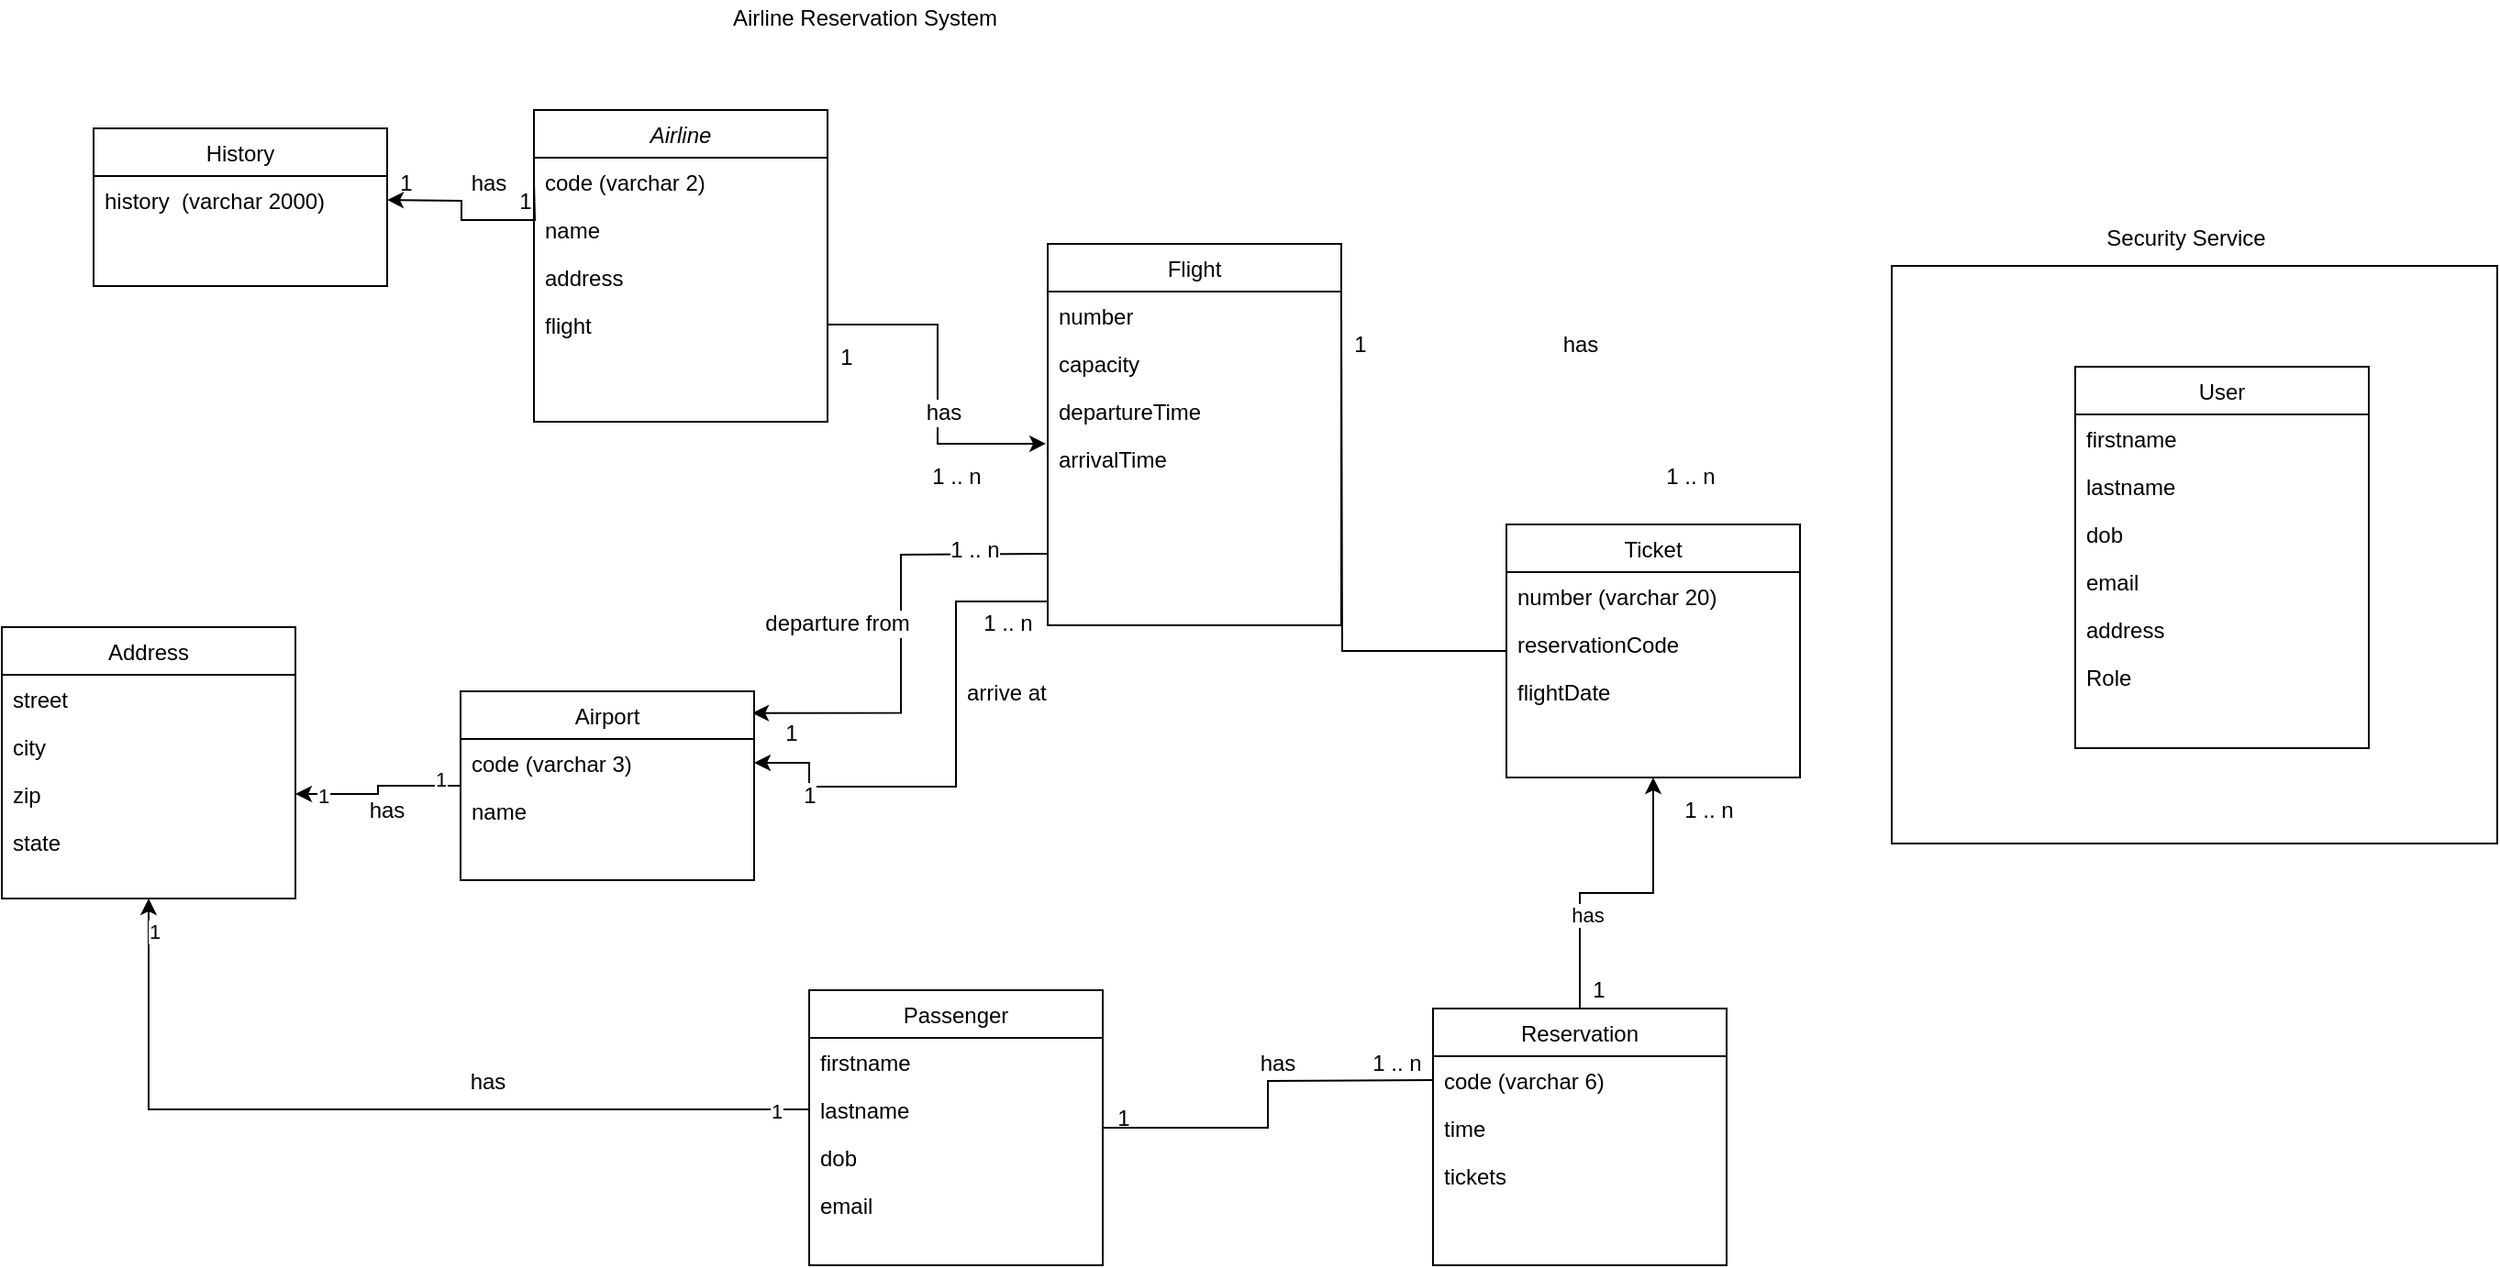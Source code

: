 <mxfile version="13.2.3" type="google"><diagram id="C5RBs43oDa-KdzZeNtuy" name="Page-1"><mxGraphModel dx="2253" dy="853" grid="1" gridSize="10" guides="1" tooltips="1" connect="1" arrows="1" fold="1" page="1" pageScale="1" pageWidth="827" pageHeight="1169" math="0" shadow="0"><root><mxCell id="WIyWlLk6GJQsqaUBKTNV-0"/><mxCell id="WIyWlLk6GJQsqaUBKTNV-1" parent="WIyWlLk6GJQsqaUBKTNV-0"/><mxCell id="Mdcv8r6doVITTmE2x1xT-13" value="" style="rounded=0;whiteSpace=wrap;html=1;labelBackgroundColor=#ffffff;fillColor=#ffffff;" vertex="1" parent="WIyWlLk6GJQsqaUBKTNV-1"><mxGeometry x="960" y="205" width="330" height="315" as="geometry"/></mxCell><mxCell id="zkfFHV4jXpPFQw0GAbJ--0" value="Airline" style="swimlane;fontStyle=2;align=center;verticalAlign=top;childLayout=stackLayout;horizontal=1;startSize=26;horizontalStack=0;resizeParent=1;resizeLast=0;collapsible=1;marginBottom=0;rounded=0;shadow=0;strokeWidth=1;" parent="WIyWlLk6GJQsqaUBKTNV-1" vertex="1"><mxGeometry x="220" y="120" width="160" height="170" as="geometry"><mxRectangle x="230" y="140" width="160" height="26" as="alternateBounds"/></mxGeometry></mxCell><mxCell id="zkfFHV4jXpPFQw0GAbJ--2" value="code (varchar 2)" style="text;align=left;verticalAlign=top;spacingLeft=4;spacingRight=4;overflow=hidden;rotatable=0;points=[[0,0.5],[1,0.5]];portConstraint=eastwest;rounded=0;shadow=0;html=0;" parent="zkfFHV4jXpPFQw0GAbJ--0" vertex="1"><mxGeometry y="26" width="160" height="26" as="geometry"/></mxCell><mxCell id="zkfFHV4jXpPFQw0GAbJ--3" value="name" style="text;align=left;verticalAlign=top;spacingLeft=4;spacingRight=4;overflow=hidden;rotatable=0;points=[[0,0.5],[1,0.5]];portConstraint=eastwest;rounded=0;shadow=0;html=0;" parent="zkfFHV4jXpPFQw0GAbJ--0" vertex="1"><mxGeometry y="52" width="160" height="26" as="geometry"/></mxCell><mxCell id="BGjCoEg_Inrk3mxsIA5D-61" value="address" style="text;align=left;verticalAlign=top;spacingLeft=4;spacingRight=4;overflow=hidden;rotatable=0;points=[[0,0.5],[1,0.5]];portConstraint=eastwest;rounded=0;shadow=0;html=0;" parent="zkfFHV4jXpPFQw0GAbJ--0" vertex="1"><mxGeometry y="78" width="160" height="26" as="geometry"/></mxCell><mxCell id="BGjCoEg_Inrk3mxsIA5D-65" value="flight" style="text;align=left;verticalAlign=top;spacingLeft=4;spacingRight=4;overflow=hidden;rotatable=0;points=[[0,0.5],[1,0.5]];portConstraint=eastwest;rounded=0;shadow=0;html=0;" parent="zkfFHV4jXpPFQw0GAbJ--0" vertex="1"><mxGeometry y="104" width="160" height="26" as="geometry"/></mxCell><mxCell id="BGjCoEg_Inrk3mxsIA5D-40" style="edgeStyle=orthogonalEdgeStyle;rounded=0;orthogonalLoop=1;jettySize=auto;html=1;endArrow=none;endFill=0;startArrow=classic;startFill=1;" parent="WIyWlLk6GJQsqaUBKTNV-1" edge="1"><mxGeometry relative="1" as="geometry"><mxPoint x="140" y="169" as="sourcePoint"/><mxPoint x="220" y="159" as="targetPoint"/></mxGeometry></mxCell><mxCell id="BGjCoEg_Inrk3mxsIA5D-44" value="has" style="text;html=1;align=center;verticalAlign=middle;resizable=0;points=[];autosize=1;labelBackgroundColor=#ffffff;" parent="WIyWlLk6GJQsqaUBKTNV-1" vertex="1"><mxGeometry x="180" y="150" width="30" height="20" as="geometry"/></mxCell><mxCell id="BGjCoEg_Inrk3mxsIA5D-28" value="History" style="swimlane;fontStyle=0;align=center;verticalAlign=top;childLayout=stackLayout;horizontal=1;startSize=26;horizontalStack=0;resizeParent=1;resizeLast=0;collapsible=1;marginBottom=0;rounded=0;shadow=0;strokeWidth=1;" parent="WIyWlLk6GJQsqaUBKTNV-1" vertex="1"><mxGeometry x="-20" y="130" width="160" height="86" as="geometry"><mxRectangle x="340" y="380" width="170" height="26" as="alternateBounds"/></mxGeometry></mxCell><mxCell id="BGjCoEg_Inrk3mxsIA5D-42" value="history  (varchar 2000)" style="text;align=left;verticalAlign=top;spacingLeft=4;spacingRight=4;overflow=hidden;rotatable=0;points=[[0,0.5],[1,0.5]];portConstraint=eastwest;" parent="BGjCoEg_Inrk3mxsIA5D-28" vertex="1"><mxGeometry y="26" width="160" height="26" as="geometry"/></mxCell><mxCell id="BGjCoEg_Inrk3mxsIA5D-45" value="1" style="text;html=1;align=center;verticalAlign=middle;resizable=0;points=[];autosize=1;" parent="WIyWlLk6GJQsqaUBKTNV-1" vertex="1"><mxGeometry x="140" y="150" width="20" height="20" as="geometry"/></mxCell><mxCell id="BGjCoEg_Inrk3mxsIA5D-48" value="1" style="text;html=1;align=center;verticalAlign=middle;resizable=0;points=[];autosize=1;" parent="WIyWlLk6GJQsqaUBKTNV-1" vertex="1"><mxGeometry x="205" y="160" width="20" height="20" as="geometry"/></mxCell><mxCell id="Mdcv8r6doVITTmE2x1xT-22" style="edgeStyle=orthogonalEdgeStyle;rounded=0;orthogonalLoop=1;jettySize=auto;html=1;entryX=1;entryY=0.5;entryDx=0;entryDy=0;startArrow=none;startFill=0;endArrow=classic;endFill=1;" edge="1" parent="WIyWlLk6GJQsqaUBKTNV-1" source="zkfFHV4jXpPFQw0GAbJ--17" target="BGjCoEg_Inrk3mxsIA5D-32"><mxGeometry relative="1" as="geometry"/></mxCell><mxCell id="Mdcv8r6doVITTmE2x1xT-23" value="1" style="edgeLabel;html=1;align=center;verticalAlign=middle;resizable=0;points=[];" vertex="1" connectable="0" parent="Mdcv8r6doVITTmE2x1xT-22"><mxGeometry x="-0.762" y="-4" relative="1" as="geometry"><mxPoint as="offset"/></mxGeometry></mxCell><mxCell id="Mdcv8r6doVITTmE2x1xT-24" value="1" style="edgeLabel;html=1;align=center;verticalAlign=middle;resizable=0;points=[];" vertex="1" connectable="0" parent="Mdcv8r6doVITTmE2x1xT-22"><mxGeometry x="0.691" y="1" relative="1" as="geometry"><mxPoint as="offset"/></mxGeometry></mxCell><mxCell id="BGjCoEg_Inrk3mxsIA5D-95" style="edgeStyle=orthogonalEdgeStyle;rounded=0;orthogonalLoop=1;jettySize=auto;html=1;entryX=0;entryY=0.5;entryDx=0;entryDy=0;startArrow=none;startFill=0;endArrow=none;endFill=0;" parent="WIyWlLk6GJQsqaUBKTNV-1" source="BGjCoEg_Inrk3mxsIA5D-0" edge="1"><mxGeometry relative="1" as="geometry"><mxPoint x="710" y="649" as="targetPoint"/></mxGeometry></mxCell><mxCell id="BGjCoEg_Inrk3mxsIA5D-67" style="edgeStyle=orthogonalEdgeStyle;rounded=0;orthogonalLoop=1;jettySize=auto;html=1;exitX=1;exitY=0.5;exitDx=0;exitDy=0;entryX=-0.006;entryY=0.192;entryDx=0;entryDy=0;entryPerimeter=0;startArrow=none;startFill=0;endArrow=classic;endFill=1;" parent="WIyWlLk6GJQsqaUBKTNV-1" source="BGjCoEg_Inrk3mxsIA5D-65" target="BGjCoEg_Inrk3mxsIA5D-14" edge="1"><mxGeometry relative="1" as="geometry"/></mxCell><mxCell id="BGjCoEg_Inrk3mxsIA5D-70" style="edgeStyle=orthogonalEdgeStyle;rounded=0;orthogonalLoop=1;jettySize=auto;html=1;entryX=0.994;entryY=0.115;entryDx=0;entryDy=0;entryPerimeter=0;startArrow=none;startFill=0;endArrow=classic;endFill=1;" parent="WIyWlLk6GJQsqaUBKTNV-1" target="zkfFHV4jXpPFQw0GAbJ--17" edge="1"><mxGeometry relative="1" as="geometry"><mxPoint x="500" y="362" as="sourcePoint"/></mxGeometry></mxCell><mxCell id="BGjCoEg_Inrk3mxsIA5D-71" style="edgeStyle=orthogonalEdgeStyle;rounded=0;orthogonalLoop=1;jettySize=auto;html=1;entryX=1;entryY=0.5;entryDx=0;entryDy=0;startArrow=none;startFill=0;endArrow=classic;endFill=1;exitX=0;exitY=1;exitDx=0;exitDy=0;" parent="WIyWlLk6GJQsqaUBKTNV-1" source="zkfFHV4jXpPFQw0GAbJ--13" edge="1"><mxGeometry relative="1" as="geometry"><Array as="points"><mxPoint x="500" y="388"/><mxPoint x="450" y="388"/><mxPoint x="450" y="489"/><mxPoint x="370" y="489"/><mxPoint x="370" y="476"/></Array><mxPoint x="460" y="405" as="sourcePoint"/><mxPoint x="340" y="476" as="targetPoint"/></mxGeometry></mxCell><mxCell id="BGjCoEg_Inrk3mxsIA5D-72" value="1" style="text;html=1;align=center;verticalAlign=middle;resizable=0;points=[];autosize=1;labelBackgroundColor=#ffffff;" parent="WIyWlLk6GJQsqaUBKTNV-1" vertex="1"><mxGeometry x="350" y="450" width="20" height="20" as="geometry"/></mxCell><mxCell id="BGjCoEg_Inrk3mxsIA5D-73" value="1 .. n" style="text;html=1;align=center;verticalAlign=middle;resizable=0;points=[];autosize=1;labelBackgroundColor=#ffffff;" parent="WIyWlLk6GJQsqaUBKTNV-1" vertex="1"><mxGeometry x="440" y="350" width="40" height="20" as="geometry"/></mxCell><mxCell id="BGjCoEg_Inrk3mxsIA5D-78" value="1" style="text;html=1;align=center;verticalAlign=middle;resizable=0;points=[];autosize=1;labelBackgroundColor=#ffffff;" parent="WIyWlLk6GJQsqaUBKTNV-1" vertex="1"><mxGeometry x="360" y="484" width="20" height="20" as="geometry"/></mxCell><mxCell id="BGjCoEg_Inrk3mxsIA5D-80" value="1 .. n" style="text;html=1;align=center;verticalAlign=middle;resizable=0;points=[];autosize=1;" parent="WIyWlLk6GJQsqaUBKTNV-1" vertex="1"><mxGeometry x="430" y="310" width="40" height="20" as="geometry"/></mxCell><mxCell id="BGjCoEg_Inrk3mxsIA5D-81" value="1" style="text;html=1;align=center;verticalAlign=middle;resizable=0;points=[];autosize=1;labelBackgroundColor=#ffffff;" parent="WIyWlLk6GJQsqaUBKTNV-1" vertex="1"><mxGeometry x="380" y="245" width="20" height="20" as="geometry"/></mxCell><mxCell id="BGjCoEg_Inrk3mxsIA5D-82" value="has" style="text;html=1;align=center;verticalAlign=middle;resizable=0;points=[];autosize=1;labelBackgroundColor=#ffffff;" parent="WIyWlLk6GJQsqaUBKTNV-1" vertex="1"><mxGeometry x="428" y="275" width="30" height="20" as="geometry"/></mxCell><mxCell id="BGjCoEg_Inrk3mxsIA5D-93" style="edgeStyle=orthogonalEdgeStyle;rounded=0;orthogonalLoop=1;jettySize=auto;html=1;startArrow=none;startFill=0;endArrow=classic;endFill=1;entryX=0.5;entryY=1;entryDx=0;entryDy=0;" parent="WIyWlLk6GJQsqaUBKTNV-1" source="BGjCoEg_Inrk3mxsIA5D-9" target="BGjCoEg_Inrk3mxsIA5D-18" edge="1"><mxGeometry relative="1" as="geometry"/></mxCell><mxCell id="BGjCoEg_Inrk3mxsIA5D-100" value="has" style="edgeLabel;html=1;align=center;verticalAlign=middle;resizable=0;points=[];" parent="BGjCoEg_Inrk3mxsIA5D-93" vertex="1" connectable="0"><mxGeometry x="-0.384" y="-4" relative="1" as="geometry"><mxPoint as="offset"/></mxGeometry></mxCell><mxCell id="BGjCoEg_Inrk3mxsIA5D-88" style="edgeStyle=orthogonalEdgeStyle;rounded=0;orthogonalLoop=1;jettySize=auto;html=1;entryX=1;entryY=0.5;entryDx=0;entryDy=0;startArrow=none;startFill=0;endArrow=none;endFill=0;" parent="WIyWlLk6GJQsqaUBKTNV-1" source="BGjCoEg_Inrk3mxsIA5D-18" edge="1"><mxGeometry relative="1" as="geometry"><mxPoint x="660" y="232" as="targetPoint"/></mxGeometry></mxCell><mxCell id="BGjCoEg_Inrk3mxsIA5D-89" value="1" style="text;html=1;align=center;verticalAlign=middle;resizable=0;points=[];autosize=1;" parent="WIyWlLk6GJQsqaUBKTNV-1" vertex="1"><mxGeometry x="660" y="238" width="20" height="20" as="geometry"/></mxCell><mxCell id="BGjCoEg_Inrk3mxsIA5D-90" value="has" style="text;html=1;align=center;verticalAlign=middle;resizable=0;points=[];autosize=1;" parent="WIyWlLk6GJQsqaUBKTNV-1" vertex="1"><mxGeometry x="775" y="238" width="30" height="20" as="geometry"/></mxCell><mxCell id="BGjCoEg_Inrk3mxsIA5D-92" value="1 .. n" style="text;html=1;align=center;verticalAlign=middle;resizable=0;points=[];autosize=1;labelBackgroundColor=#ffffff;" parent="WIyWlLk6GJQsqaUBKTNV-1" vertex="1"><mxGeometry x="830" y="310" width="40" height="20" as="geometry"/></mxCell><mxCell id="BGjCoEg_Inrk3mxsIA5D-18" value="Ticket" style="swimlane;fontStyle=0;align=center;verticalAlign=top;childLayout=stackLayout;horizontal=1;startSize=26;horizontalStack=0;resizeParent=1;resizeLast=0;collapsible=1;marginBottom=0;rounded=0;shadow=0;strokeWidth=1;" parent="WIyWlLk6GJQsqaUBKTNV-1" vertex="1"><mxGeometry x="750" y="346" width="160" height="138" as="geometry"><mxRectangle x="550" y="140" width="160" height="26" as="alternateBounds"/></mxGeometry></mxCell><mxCell id="BGjCoEg_Inrk3mxsIA5D-20" value="number (varchar 20)" style="text;align=left;verticalAlign=top;spacingLeft=4;spacingRight=4;overflow=hidden;rotatable=0;points=[[0,0.5],[1,0.5]];portConstraint=eastwest;rounded=0;shadow=0;html=0;" parent="BGjCoEg_Inrk3mxsIA5D-18" vertex="1"><mxGeometry y="26" width="160" height="26" as="geometry"/></mxCell><mxCell id="BGjCoEg_Inrk3mxsIA5D-21" value="reservationCode" style="text;align=left;verticalAlign=top;spacingLeft=4;spacingRight=4;overflow=hidden;rotatable=0;points=[[0,0.5],[1,0.5]];portConstraint=eastwest;rounded=0;shadow=0;html=0;" parent="BGjCoEg_Inrk3mxsIA5D-18" vertex="1"><mxGeometry y="52" width="160" height="26" as="geometry"/></mxCell><mxCell id="BGjCoEg_Inrk3mxsIA5D-22" value="flightDate" style="text;align=left;verticalAlign=top;spacingLeft=4;spacingRight=4;overflow=hidden;rotatable=0;points=[[0,0.5],[1,0.5]];portConstraint=eastwest;rounded=0;shadow=0;html=0;" parent="BGjCoEg_Inrk3mxsIA5D-18" vertex="1"><mxGeometry y="78" width="160" height="26" as="geometry"/></mxCell><mxCell id="BGjCoEg_Inrk3mxsIA5D-96" value="1" style="text;html=1;align=center;verticalAlign=middle;resizable=0;points=[];autosize=1;" parent="WIyWlLk6GJQsqaUBKTNV-1" vertex="1"><mxGeometry x="531" y="660" width="20" height="20" as="geometry"/></mxCell><mxCell id="BGjCoEg_Inrk3mxsIA5D-98" value="1 .. n" style="text;html=1;align=center;verticalAlign=middle;resizable=0;points=[];autosize=1;" parent="WIyWlLk6GJQsqaUBKTNV-1" vertex="1"><mxGeometry x="670" y="630" width="40" height="20" as="geometry"/></mxCell><mxCell id="BGjCoEg_Inrk3mxsIA5D-99" value="has" style="text;html=1;align=center;verticalAlign=middle;resizable=0;points=[];autosize=1;" parent="WIyWlLk6GJQsqaUBKTNV-1" vertex="1"><mxGeometry x="610" y="630" width="30" height="20" as="geometry"/></mxCell><mxCell id="BGjCoEg_Inrk3mxsIA5D-101" value="1 .. n" style="text;html=1;align=center;verticalAlign=middle;resizable=0;points=[];autosize=1;" parent="WIyWlLk6GJQsqaUBKTNV-1" vertex="1"><mxGeometry x="840" y="492" width="40" height="20" as="geometry"/></mxCell><mxCell id="BGjCoEg_Inrk3mxsIA5D-102" value="1" style="text;html=1;align=center;verticalAlign=middle;resizable=0;points=[];autosize=1;" parent="WIyWlLk6GJQsqaUBKTNV-1" vertex="1"><mxGeometry x="790" y="590" width="20" height="20" as="geometry"/></mxCell><mxCell id="BGjCoEg_Inrk3mxsIA5D-9" value="Reservation" style="swimlane;fontStyle=0;align=center;verticalAlign=top;childLayout=stackLayout;horizontal=1;startSize=26;horizontalStack=0;resizeParent=1;resizeLast=0;collapsible=1;marginBottom=0;rounded=0;shadow=0;strokeWidth=1;" parent="WIyWlLk6GJQsqaUBKTNV-1" vertex="1"><mxGeometry x="710" y="610" width="160" height="140" as="geometry"><mxRectangle x="550" y="140" width="160" height="26" as="alternateBounds"/></mxGeometry></mxCell><mxCell id="BGjCoEg_Inrk3mxsIA5D-11" value="code (varchar 6)" style="text;align=left;verticalAlign=top;spacingLeft=4;spacingRight=4;overflow=hidden;rotatable=0;points=[[0,0.5],[1,0.5]];portConstraint=eastwest;rounded=0;shadow=0;html=0;" parent="BGjCoEg_Inrk3mxsIA5D-9" vertex="1"><mxGeometry y="26" width="160" height="26" as="geometry"/></mxCell><mxCell id="BGjCoEg_Inrk3mxsIA5D-12" value="time" style="text;align=left;verticalAlign=top;spacingLeft=4;spacingRight=4;overflow=hidden;rotatable=0;points=[[0,0.5],[1,0.5]];portConstraint=eastwest;rounded=0;shadow=0;html=0;" parent="BGjCoEg_Inrk3mxsIA5D-9" vertex="1"><mxGeometry y="52" width="160" height="26" as="geometry"/></mxCell><mxCell id="BGjCoEg_Inrk3mxsIA5D-13" value="tickets" style="text;align=left;verticalAlign=top;spacingLeft=4;spacingRight=4;overflow=hidden;rotatable=0;points=[[0,0.5],[1,0.5]];portConstraint=eastwest;rounded=0;shadow=0;html=0;" parent="BGjCoEg_Inrk3mxsIA5D-9" vertex="1"><mxGeometry y="78" width="160" height="26" as="geometry"/></mxCell><mxCell id="Mdcv8r6doVITTmE2x1xT-0" value="&lt;span style=&quot;text-align: left&quot;&gt;departure from&lt;/span&gt;" style="text;html=1;align=center;verticalAlign=middle;resizable=0;points=[];autosize=1;labelBackgroundColor=#ffffff;" vertex="1" parent="WIyWlLk6GJQsqaUBKTNV-1"><mxGeometry x="340" y="390" width="90" height="20" as="geometry"/></mxCell><mxCell id="Mdcv8r6doVITTmE2x1xT-1" value="arrive at" style="text;align=left;verticalAlign=top;spacingLeft=4;spacingRight=4;overflow=hidden;rotatable=0;points=[[0,0.5],[1,0.5]];portConstraint=eastwest;rounded=0;shadow=0;html=0;" vertex="1" parent="WIyWlLk6GJQsqaUBKTNV-1"><mxGeometry x="450" y="424" width="160" height="26" as="geometry"/></mxCell><mxCell id="zkfFHV4jXpPFQw0GAbJ--13" value="Flight" style="swimlane;fontStyle=0;align=center;verticalAlign=top;childLayout=stackLayout;horizontal=1;startSize=26;horizontalStack=0;resizeParent=1;resizeLast=0;collapsible=1;marginBottom=0;rounded=0;shadow=0;strokeWidth=1;" parent="WIyWlLk6GJQsqaUBKTNV-1" vertex="1"><mxGeometry x="500" y="193" width="160" height="208" as="geometry"><mxRectangle x="340" y="380" width="170" height="26" as="alternateBounds"/></mxGeometry></mxCell><mxCell id="zkfFHV4jXpPFQw0GAbJ--14" value="number" style="text;align=left;verticalAlign=top;spacingLeft=4;spacingRight=4;overflow=hidden;rotatable=0;points=[[0,0.5],[1,0.5]];portConstraint=eastwest;" parent="zkfFHV4jXpPFQw0GAbJ--13" vertex="1"><mxGeometry y="26" width="160" height="26" as="geometry"/></mxCell><mxCell id="BGjCoEg_Inrk3mxsIA5D-38" value="capacity" style="text;align=left;verticalAlign=top;spacingLeft=4;spacingRight=4;overflow=hidden;rotatable=0;points=[[0,0.5],[1,0.5]];portConstraint=eastwest;" parent="zkfFHV4jXpPFQw0GAbJ--13" vertex="1"><mxGeometry y="52" width="160" height="26" as="geometry"/></mxCell><mxCell id="BGjCoEg_Inrk3mxsIA5D-36" value="departureTime" style="text;align=left;verticalAlign=top;spacingLeft=4;spacingRight=4;overflow=hidden;rotatable=0;points=[[0,0.5],[1,0.5]];portConstraint=eastwest;rounded=0;shadow=0;html=0;" parent="zkfFHV4jXpPFQw0GAbJ--13" vertex="1"><mxGeometry y="78" width="160" height="26" as="geometry"/></mxCell><mxCell id="BGjCoEg_Inrk3mxsIA5D-14" value="arrivalTime" style="text;align=left;verticalAlign=top;spacingLeft=4;spacingRight=4;overflow=hidden;rotatable=0;points=[[0,0.5],[1,0.5]];portConstraint=eastwest;rounded=0;shadow=0;html=0;" parent="zkfFHV4jXpPFQw0GAbJ--13" vertex="1"><mxGeometry y="104" width="160" height="26" as="geometry"/></mxCell><mxCell id="Mdcv8r6doVITTmE2x1xT-6" value="User" style="swimlane;fontStyle=0;align=center;verticalAlign=top;childLayout=stackLayout;horizontal=1;startSize=26;horizontalStack=0;resizeParent=1;resizeLast=0;collapsible=1;marginBottom=0;rounded=0;shadow=0;strokeWidth=1;" vertex="1" parent="WIyWlLk6GJQsqaUBKTNV-1"><mxGeometry x="1060" y="260" width="160" height="208" as="geometry"><mxRectangle x="550" y="140" width="160" height="26" as="alternateBounds"/></mxGeometry></mxCell><mxCell id="Mdcv8r6doVITTmE2x1xT-8" value="firstname" style="text;align=left;verticalAlign=top;spacingLeft=4;spacingRight=4;overflow=hidden;rotatable=0;points=[[0,0.5],[1,0.5]];portConstraint=eastwest;rounded=0;shadow=0;html=0;" vertex="1" parent="Mdcv8r6doVITTmE2x1xT-6"><mxGeometry y="26" width="160" height="26" as="geometry"/></mxCell><mxCell id="Mdcv8r6doVITTmE2x1xT-9" value="lastname" style="text;align=left;verticalAlign=top;spacingLeft=4;spacingRight=4;overflow=hidden;rotatable=0;points=[[0,0.5],[1,0.5]];portConstraint=eastwest;rounded=0;shadow=0;html=0;" vertex="1" parent="Mdcv8r6doVITTmE2x1xT-6"><mxGeometry y="52" width="160" height="26" as="geometry"/></mxCell><mxCell id="Mdcv8r6doVITTmE2x1xT-10" value="dob" style="text;align=left;verticalAlign=top;spacingLeft=4;spacingRight=4;overflow=hidden;rotatable=0;points=[[0,0.5],[1,0.5]];portConstraint=eastwest;rounded=0;shadow=0;html=0;" vertex="1" parent="Mdcv8r6doVITTmE2x1xT-6"><mxGeometry y="78" width="160" height="26" as="geometry"/></mxCell><mxCell id="Mdcv8r6doVITTmE2x1xT-11" value="email" style="text;align=left;verticalAlign=top;spacingLeft=4;spacingRight=4;overflow=hidden;rotatable=0;points=[[0,0.5],[1,0.5]];portConstraint=eastwest;rounded=0;shadow=0;html=0;" vertex="1" parent="Mdcv8r6doVITTmE2x1xT-6"><mxGeometry y="104" width="160" height="26" as="geometry"/></mxCell><mxCell id="Mdcv8r6doVITTmE2x1xT-12" value="address" style="text;align=left;verticalAlign=top;spacingLeft=4;spacingRight=4;overflow=hidden;rotatable=0;points=[[0,0.5],[1,0.5]];portConstraint=eastwest;rounded=0;shadow=0;html=0;" vertex="1" parent="Mdcv8r6doVITTmE2x1xT-6"><mxGeometry y="130" width="160" height="26" as="geometry"/></mxCell><mxCell id="Mdcv8r6doVITTmE2x1xT-15" value="Role" style="text;align=left;verticalAlign=top;spacingLeft=4;spacingRight=4;overflow=hidden;rotatable=0;points=[[0,0.5],[1,0.5]];portConstraint=eastwest;rounded=0;shadow=0;html=0;" vertex="1" parent="Mdcv8r6doVITTmE2x1xT-6"><mxGeometry y="156" width="160" height="26" as="geometry"/></mxCell><mxCell id="Mdcv8r6doVITTmE2x1xT-14" value="Security Service" style="text;html=1;align=center;verticalAlign=middle;resizable=0;points=[];autosize=1;" vertex="1" parent="WIyWlLk6GJQsqaUBKTNV-1"><mxGeometry x="1070" y="180" width="100" height="20" as="geometry"/></mxCell><mxCell id="Mdcv8r6doVITTmE2x1xT-17" value="Airline Reservation System" style="text;html=1;align=center;verticalAlign=middle;resizable=0;points=[];autosize=1;" vertex="1" parent="WIyWlLk6GJQsqaUBKTNV-1"><mxGeometry x="320" y="60" width="160" height="20" as="geometry"/></mxCell><mxCell id="Mdcv8r6doVITTmE2x1xT-18" style="edgeStyle=orthogonalEdgeStyle;rounded=0;orthogonalLoop=1;jettySize=auto;html=1;entryX=0.5;entryY=1;entryDx=0;entryDy=0;endArrow=classic;endFill=1;startArrow=none;startFill=0;" edge="1" parent="WIyWlLk6GJQsqaUBKTNV-1" source="BGjCoEg_Inrk3mxsIA5D-3" target="zkfFHV4jXpPFQw0GAbJ--6"><mxGeometry relative="1" as="geometry"/></mxCell><mxCell id="Mdcv8r6doVITTmE2x1xT-19" value="1" style="edgeLabel;html=1;align=center;verticalAlign=middle;resizable=0;points=[];" vertex="1" connectable="0" parent="Mdcv8r6doVITTmE2x1xT-18"><mxGeometry x="0.925" y="-3" relative="1" as="geometry"><mxPoint as="offset"/></mxGeometry></mxCell><mxCell id="Mdcv8r6doVITTmE2x1xT-20" value="1" style="edgeLabel;html=1;align=center;verticalAlign=middle;resizable=0;points=[];" vertex="1" connectable="0" parent="Mdcv8r6doVITTmE2x1xT-18"><mxGeometry x="-0.922" y="1" relative="1" as="geometry"><mxPoint as="offset"/></mxGeometry></mxCell><mxCell id="BGjCoEg_Inrk3mxsIA5D-0" value="Passenger" style="swimlane;fontStyle=0;align=center;verticalAlign=top;childLayout=stackLayout;horizontal=1;startSize=26;horizontalStack=0;resizeParent=1;resizeLast=0;collapsible=1;marginBottom=0;rounded=0;shadow=0;strokeWidth=1;" parent="WIyWlLk6GJQsqaUBKTNV-1" vertex="1"><mxGeometry x="370" y="600" width="160" height="150" as="geometry"><mxRectangle x="550" y="140" width="160" height="26" as="alternateBounds"/></mxGeometry></mxCell><mxCell id="BGjCoEg_Inrk3mxsIA5D-2" value="firstname" style="text;align=left;verticalAlign=top;spacingLeft=4;spacingRight=4;overflow=hidden;rotatable=0;points=[[0,0.5],[1,0.5]];portConstraint=eastwest;rounded=0;shadow=0;html=0;" parent="BGjCoEg_Inrk3mxsIA5D-0" vertex="1"><mxGeometry y="26" width="160" height="26" as="geometry"/></mxCell><mxCell id="BGjCoEg_Inrk3mxsIA5D-3" value="lastname" style="text;align=left;verticalAlign=top;spacingLeft=4;spacingRight=4;overflow=hidden;rotatable=0;points=[[0,0.5],[1,0.5]];portConstraint=eastwest;rounded=0;shadow=0;html=0;" parent="BGjCoEg_Inrk3mxsIA5D-0" vertex="1"><mxGeometry y="52" width="160" height="26" as="geometry"/></mxCell><mxCell id="BGjCoEg_Inrk3mxsIA5D-4" value="dob" style="text;align=left;verticalAlign=top;spacingLeft=4;spacingRight=4;overflow=hidden;rotatable=0;points=[[0,0.5],[1,0.5]];portConstraint=eastwest;rounded=0;shadow=0;html=0;" parent="BGjCoEg_Inrk3mxsIA5D-0" vertex="1"><mxGeometry y="78" width="160" height="26" as="geometry"/></mxCell><mxCell id="BGjCoEg_Inrk3mxsIA5D-35" value="email" style="text;align=left;verticalAlign=top;spacingLeft=4;spacingRight=4;overflow=hidden;rotatable=0;points=[[0,0.5],[1,0.5]];portConstraint=eastwest;rounded=0;shadow=0;html=0;" parent="BGjCoEg_Inrk3mxsIA5D-0" vertex="1"><mxGeometry y="104" width="160" height="26" as="geometry"/></mxCell><mxCell id="zkfFHV4jXpPFQw0GAbJ--6" value="Address" style="swimlane;fontStyle=0;align=center;verticalAlign=top;childLayout=stackLayout;horizontal=1;startSize=26;horizontalStack=0;resizeParent=1;resizeLast=0;collapsible=1;marginBottom=0;rounded=0;shadow=0;strokeWidth=1;" parent="WIyWlLk6GJQsqaUBKTNV-1" vertex="1"><mxGeometry x="-70" y="402" width="160" height="148" as="geometry"><mxRectangle x="130" y="380" width="160" height="26" as="alternateBounds"/></mxGeometry></mxCell><mxCell id="BGjCoEg_Inrk3mxsIA5D-31" value="street" style="text;align=left;verticalAlign=top;spacingLeft=4;spacingRight=4;overflow=hidden;rotatable=0;points=[[0,0.5],[1,0.5]];portConstraint=eastwest;rounded=0;shadow=0;html=0;" parent="zkfFHV4jXpPFQw0GAbJ--6" vertex="1"><mxGeometry y="26" width="160" height="26" as="geometry"/></mxCell><mxCell id="zkfFHV4jXpPFQw0GAbJ--8" value="city" style="text;align=left;verticalAlign=top;spacingLeft=4;spacingRight=4;overflow=hidden;rotatable=0;points=[[0,0.5],[1,0.5]];portConstraint=eastwest;rounded=0;shadow=0;html=0;" parent="zkfFHV4jXpPFQw0GAbJ--6" vertex="1"><mxGeometry y="52" width="160" height="26" as="geometry"/></mxCell><mxCell id="BGjCoEg_Inrk3mxsIA5D-32" value="zip" style="text;align=left;verticalAlign=top;spacingLeft=4;spacingRight=4;overflow=hidden;rotatable=0;points=[[0,0.5],[1,0.5]];portConstraint=eastwest;rounded=0;shadow=0;html=0;" parent="zkfFHV4jXpPFQw0GAbJ--6" vertex="1"><mxGeometry y="78" width="160" height="26" as="geometry"/></mxCell><mxCell id="BGjCoEg_Inrk3mxsIA5D-33" value="state" style="text;align=left;verticalAlign=top;spacingLeft=4;spacingRight=4;overflow=hidden;rotatable=0;points=[[0,0.5],[1,0.5]];portConstraint=eastwest;rounded=0;shadow=0;html=0;" parent="zkfFHV4jXpPFQw0GAbJ--6" vertex="1"><mxGeometry y="104" width="160" height="26" as="geometry"/></mxCell><mxCell id="Mdcv8r6doVITTmE2x1xT-25" value="has" style="text;html=1;strokeColor=none;fillColor=none;align=center;verticalAlign=middle;whiteSpace=wrap;rounded=0;labelBackgroundColor=#ffffff;" vertex="1" parent="WIyWlLk6GJQsqaUBKTNV-1"><mxGeometry x="120" y="492" width="40" height="20" as="geometry"/></mxCell><mxCell id="Mdcv8r6doVITTmE2x1xT-26" value="has" style="text;html=1;strokeColor=none;fillColor=none;align=center;verticalAlign=middle;whiteSpace=wrap;rounded=0;labelBackgroundColor=#ffffff;" vertex="1" parent="WIyWlLk6GJQsqaUBKTNV-1"><mxGeometry x="175" y="640" width="40" height="20" as="geometry"/></mxCell><mxCell id="zkfFHV4jXpPFQw0GAbJ--17" value="Airport&#xa;" style="swimlane;fontStyle=0;align=center;verticalAlign=top;childLayout=stackLayout;horizontal=1;startSize=26;horizontalStack=0;resizeParent=1;resizeLast=0;collapsible=1;marginBottom=0;rounded=0;shadow=0;strokeWidth=1;" parent="WIyWlLk6GJQsqaUBKTNV-1" vertex="1"><mxGeometry x="180" y="437" width="160" height="103" as="geometry"><mxRectangle x="550" y="140" width="160" height="26" as="alternateBounds"/></mxGeometry></mxCell><mxCell id="zkfFHV4jXpPFQw0GAbJ--19" value="code (varchar 3)" style="text;align=left;verticalAlign=top;spacingLeft=4;spacingRight=4;overflow=hidden;rotatable=0;points=[[0,0.5],[1,0.5]];portConstraint=eastwest;rounded=0;shadow=0;html=0;" parent="zkfFHV4jXpPFQw0GAbJ--17" vertex="1"><mxGeometry y="26" width="160" height="26" as="geometry"/></mxCell><mxCell id="zkfFHV4jXpPFQw0GAbJ--20" value="name" style="text;align=left;verticalAlign=top;spacingLeft=4;spacingRight=4;overflow=hidden;rotatable=0;points=[[0,0.5],[1,0.5]];portConstraint=eastwest;rounded=0;shadow=0;html=0;" parent="zkfFHV4jXpPFQw0GAbJ--17" vertex="1"><mxGeometry y="52" width="160" height="26" as="geometry"/></mxCell><mxCell id="Mdcv8r6doVITTmE2x1xT-31" value="1 .. n" style="text;html=1;align=center;verticalAlign=middle;resizable=0;points=[];autosize=1;labelBackgroundColor=#ffffff;" vertex="1" parent="WIyWlLk6GJQsqaUBKTNV-1"><mxGeometry x="458" y="390" width="40" height="20" as="geometry"/></mxCell></root></mxGraphModel></diagram></mxfile>